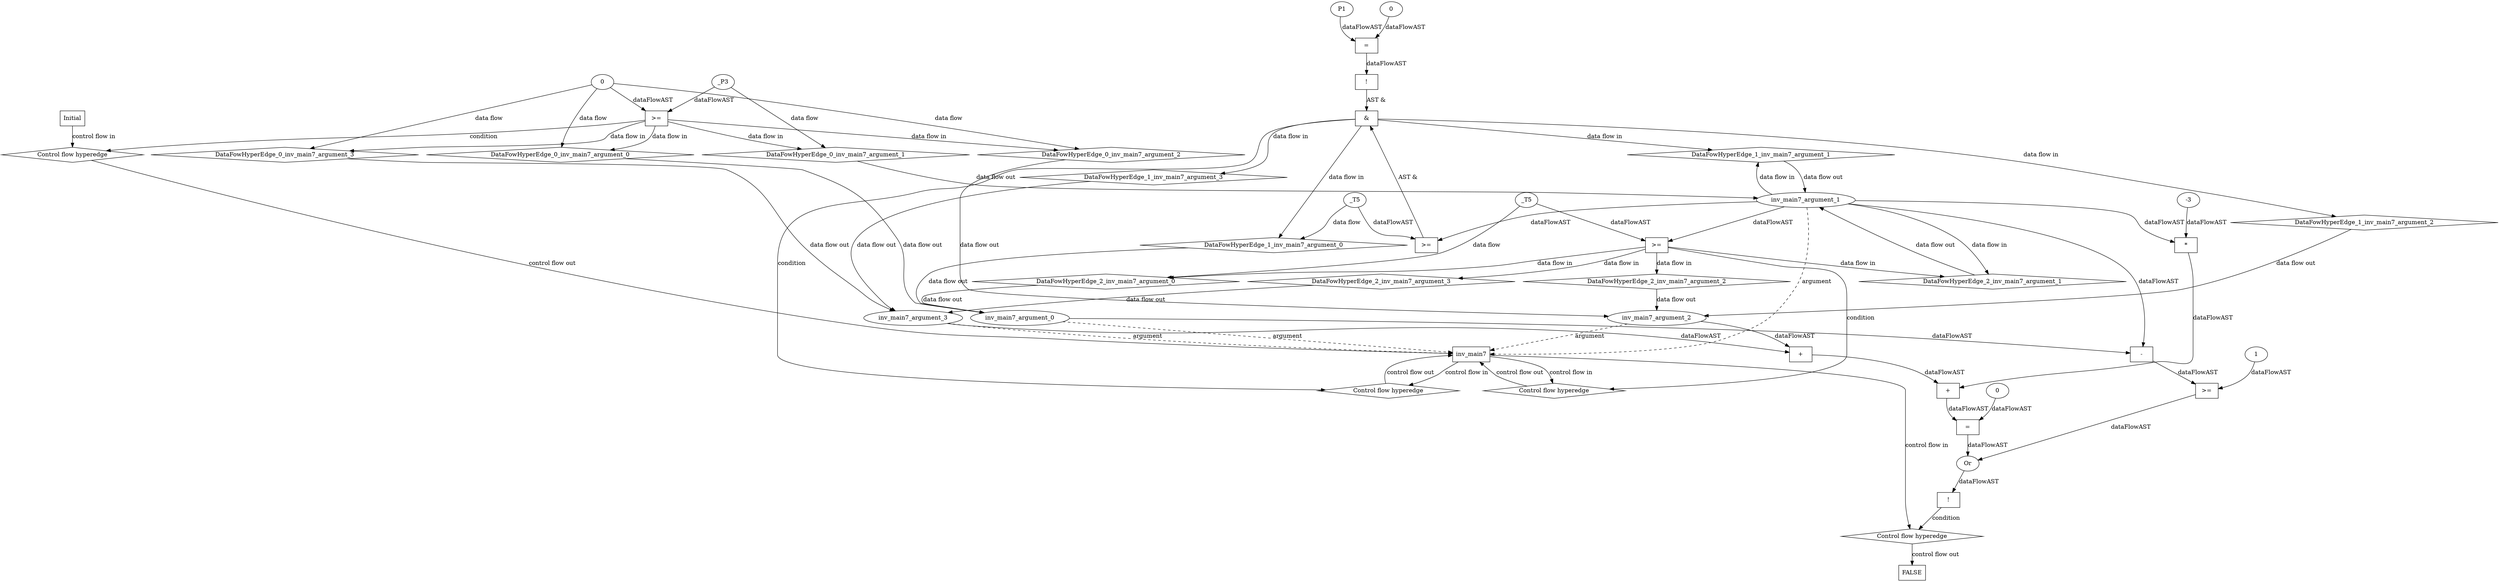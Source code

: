 digraph dag {
"inv_main7" [label="inv_main7" nodeName="inv_main7" class=cfn  shape="rect"];
FALSE [label="FALSE" nodeName=FALSE class=cfn  shape="rect"];
Initial [label="Initial" nodeName=Initial class=cfn  shape="rect"];
ControlFowHyperEdge_0 [label="Control flow hyperedge" nodeName=ControlFowHyperEdge_0 class=controlFlowHyperEdge shape="diamond"];
"Initial" -> ControlFowHyperEdge_0 [label="control flow in"]
ControlFowHyperEdge_0 -> "inv_main7" [label="control flow out"]
ControlFowHyperEdge_1 [label="Control flow hyperedge" nodeName=ControlFowHyperEdge_1 class=controlFlowHyperEdge shape="diamond"];
"inv_main7" -> ControlFowHyperEdge_1 [label="control flow in"]
ControlFowHyperEdge_1 -> "inv_main7" [label="control flow out"]
ControlFowHyperEdge_2 [label="Control flow hyperedge" nodeName=ControlFowHyperEdge_2 class=controlFlowHyperEdge shape="diamond"];
"inv_main7" -> ControlFowHyperEdge_2 [label="control flow in"]
ControlFowHyperEdge_2 -> "inv_main7" [label="control flow out"]
ControlFowHyperEdge_3 [label="Control flow hyperedge" nodeName=ControlFowHyperEdge_3 class=controlFlowHyperEdge shape="diamond"];
"inv_main7" -> ControlFowHyperEdge_3 [label="control flow in"]
ControlFowHyperEdge_3 -> "FALSE" [label="control flow out"]
"inv_main7_argument_0" [label="inv_main7_argument_0" nodeName=argument0 class=argument  head="inv_main7" shape="oval"];
"inv_main7_argument_0" -> "inv_main7"[label="argument" style="dashed"]
"inv_main7_argument_1" [label="inv_main7_argument_1" nodeName=argument1 class=argument  head="inv_main7" shape="oval"];
"inv_main7_argument_1" -> "inv_main7"[label="argument" style="dashed"]
"inv_main7_argument_2" [label="inv_main7_argument_2" nodeName=argument2 class=argument  head="inv_main7" shape="oval"];
"inv_main7_argument_2" -> "inv_main7"[label="argument" style="dashed"]
"inv_main7_argument_3" [label="inv_main7_argument_3" nodeName=argument3 class=argument  head="inv_main7" shape="oval"];
"inv_main7_argument_3" -> "inv_main7"[label="argument" style="dashed"]

"xxxinv_main7___Initial_0xxxguard_0_node_0" [label=">=" nodeName="xxxinv_main7___Initial_0xxxguard_0_node_0" class=Operator  shape="rect"];
"xxxinv_main7___Initial_0xxxdataFlow1_node_0" -> "xxxinv_main7___Initial_0xxxguard_0_node_0"[label="dataFlowAST"]
"xxxinv_main7___Initial_0xxxdataFlow_0_node_0" -> "xxxinv_main7___Initial_0xxxguard_0_node_0"[label="dataFlowAST"]

"xxxinv_main7___Initial_0xxxguard_0_node_0" -> "ControlFowHyperEdge_0" [label="condition"];
"xxxinv_main7___Initial_0xxxdataFlow_0_node_0" [label="0" nodeName="xxxinv_main7___Initial_0xxxdataFlow_0_node_0" class=Literal ];

"xxxinv_main7___Initial_0xxxdataFlow_0_node_0" -> "DataFowHyperEdge_0_inv_main7_argument_0" [label="data flow"];
"xxxinv_main7___Initial_0xxxdataFlow1_node_0" [label="_P3" nodeName="xxxinv_main7___Initial_0xxxdataFlow1_node_0" class=Constant ];

"xxxinv_main7___Initial_0xxxdataFlow1_node_0" -> "DataFowHyperEdge_0_inv_main7_argument_1" [label="data flow"];

"xxxinv_main7___Initial_0xxxdataFlow_0_node_0" -> "DataFowHyperEdge_0_inv_main7_argument_2" [label="data flow"];

"xxxinv_main7___Initial_0xxxdataFlow_0_node_0" -> "DataFowHyperEdge_0_inv_main7_argument_3" [label="data flow"];
"xxxinv_main7___inv_main7_1xxx_and" [label="&" nodeName="xxxinv_main7___inv_main7_1xxx_and" class=Operator shape="rect"];
"xxxinv_main7___inv_main7_1xxxguard_0_node_0" [label=">=" nodeName="xxxinv_main7___inv_main7_1xxxguard_0_node_0" class=Operator  shape="rect"];
"inv_main7_argument_1" -> "xxxinv_main7___inv_main7_1xxxguard_0_node_0"[label="dataFlowAST"]
"xxxinv_main7___inv_main7_1xxxdataFlow_0_node_0" -> "xxxinv_main7___inv_main7_1xxxguard_0_node_0"[label="dataFlowAST"]

"xxxinv_main7___inv_main7_1xxxguard_0_node_0" -> "xxxinv_main7___inv_main7_1xxx_and" [label="AST &"];
"xxxinv_main7___inv_main7_1xxxguard1_node_0" [label="!" nodeName="xxxinv_main7___inv_main7_1xxxguard1_node_0" class=Operator shape="rect"];
"xxxinv_main7___inv_main7_1xxxguard1_node_1" [label="=" nodeName="xxxinv_main7___inv_main7_1xxxguard1_node_1" class=Operator  shape="rect"];
"xxxinv_main7___inv_main7_1xxxguard1_node_2" [label="P1" nodeName="xxxinv_main7___inv_main7_1xxxguard1_node_2" class=Constant ];
"xxxinv_main7___inv_main7_1xxxguard1_node_3" [label="0" nodeName="xxxinv_main7___inv_main7_1xxxguard1_node_3" class=Literal ];
"xxxinv_main7___inv_main7_1xxxguard1_node_1" -> "xxxinv_main7___inv_main7_1xxxguard1_node_0"[label="dataFlowAST"]
"xxxinv_main7___inv_main7_1xxxguard1_node_2" -> "xxxinv_main7___inv_main7_1xxxguard1_node_1"[label="dataFlowAST"]
"xxxinv_main7___inv_main7_1xxxguard1_node_3" -> "xxxinv_main7___inv_main7_1xxxguard1_node_1"[label="dataFlowAST"]

"xxxinv_main7___inv_main7_1xxxguard1_node_0" -> "xxxinv_main7___inv_main7_1xxx_and" [label="AST &"];
"xxxinv_main7___inv_main7_1xxx_and" -> "ControlFowHyperEdge_1" [label="condition"];
"xxxinv_main7___inv_main7_1xxxdataFlow_0_node_0" [label="_T5" nodeName="xxxinv_main7___inv_main7_1xxxdataFlow_0_node_0" class=Constant ];

"xxxinv_main7___inv_main7_1xxxdataFlow_0_node_0" -> "DataFowHyperEdge_1_inv_main7_argument_0" [label="data flow"];
"xxxinv_main7___inv_main7_2xxxguard_0_node_0" [label=">=" nodeName="xxxinv_main7___inv_main7_2xxxguard_0_node_0" class=Operator  shape="rect"];
"inv_main7_argument_1" -> "xxxinv_main7___inv_main7_2xxxguard_0_node_0"[label="dataFlowAST"]
"xxxinv_main7___inv_main7_2xxxdataFlow_0_node_0" -> "xxxinv_main7___inv_main7_2xxxguard_0_node_0"[label="dataFlowAST"]

"xxxinv_main7___inv_main7_2xxxguard_0_node_0" -> "ControlFowHyperEdge_2" [label="condition"];
"xxxinv_main7___inv_main7_2xxxdataFlow_0_node_0" [label="_T5" nodeName="xxxinv_main7___inv_main7_2xxxdataFlow_0_node_0" class=Constant ];

"xxxinv_main7___inv_main7_2xxxdataFlow_0_node_0" -> "DataFowHyperEdge_2_inv_main7_argument_0" [label="data flow"];
"xxxFALSE___inv_main7_3xxxguard_0_node_0" [label="!" nodeName="xxxFALSE___inv_main7_3xxxguard_0_node_0" class=Operator shape="rect"];
"xxxFALSE___inv_main7_3xxxguard_0_node_1" [label="Or" nodeName="xxxFALSE___inv_main7_3xxxguard_0_node_1" class=Operator ];
"xxxFALSE___inv_main7_3xxxguard_0_node_2" [label=">=" nodeName="xxxFALSE___inv_main7_3xxxguard_0_node_2" class=Operator  shape="rect"];
"xxxFALSE___inv_main7_3xxxguard_0_node_3" [label="-" nodeName="xxxFALSE___inv_main7_3xxxguard_0_node_3" class= Operator shape="rect"];
"xxxFALSE___inv_main7_3xxxguard_0_node_6" [label="1" nodeName="xxxFALSE___inv_main7_3xxxguard_0_node_6" class=Literal ];
"xxxFALSE___inv_main7_3xxxguard_0_node_7" [label="=" nodeName="xxxFALSE___inv_main7_3xxxguard_0_node_7" class=Operator  shape="rect"];
"xxxFALSE___inv_main7_3xxxguard_0_node_8" [label="+" nodeName="xxxFALSE___inv_main7_3xxxguard_0_node_8" class= Operator shape="rect"];
"xxxFALSE___inv_main7_3xxxguard_0_node_9" [label="+" nodeName="xxxFALSE___inv_main7_3xxxguard_0_node_9" class= Operator shape="rect"];
"xxxFALSE___inv_main7_3xxxguard_0_node_12" [label="*" nodeName="xxxFALSE___inv_main7_3xxxguard_0_node_12" class=Operator  shape="rect"];
"xxxFALSE___inv_main7_3xxxguard_0_node_13" [label="-3" nodeName="xxxFALSE___inv_main7_3xxxguard_0_node_13" class=Coeff ];
"xxxFALSE___inv_main7_3xxxguard_0_node_15" [label="0" nodeName="xxxFALSE___inv_main7_3xxxguard_0_node_15" class=Literal ];
"xxxFALSE___inv_main7_3xxxguard_0_node_1" -> "xxxFALSE___inv_main7_3xxxguard_0_node_0"[label="dataFlowAST"]
"xxxFALSE___inv_main7_3xxxguard_0_node_2" -> "xxxFALSE___inv_main7_3xxxguard_0_node_1"[label="dataFlowAST"]
"xxxFALSE___inv_main7_3xxxguard_0_node_7" -> "xxxFALSE___inv_main7_3xxxguard_0_node_1"[label="dataFlowAST"]
"xxxFALSE___inv_main7_3xxxguard_0_node_3" -> "xxxFALSE___inv_main7_3xxxguard_0_node_2"[label="dataFlowAST"]
"xxxFALSE___inv_main7_3xxxguard_0_node_6" -> "xxxFALSE___inv_main7_3xxxguard_0_node_2"[label="dataFlowAST"]
"inv_main7_argument_1" -> "xxxFALSE___inv_main7_3xxxguard_0_node_3"[label="dataFlowAST"]
"inv_main7_argument_0" -> "xxxFALSE___inv_main7_3xxxguard_0_node_3"[label="dataFlowAST"]
"xxxFALSE___inv_main7_3xxxguard_0_node_8" -> "xxxFALSE___inv_main7_3xxxguard_0_node_7"[label="dataFlowAST"]
"xxxFALSE___inv_main7_3xxxguard_0_node_15" -> "xxxFALSE___inv_main7_3xxxguard_0_node_7"[label="dataFlowAST"]
"xxxFALSE___inv_main7_3xxxguard_0_node_9" -> "xxxFALSE___inv_main7_3xxxguard_0_node_8"[label="dataFlowAST"]
"xxxFALSE___inv_main7_3xxxguard_0_node_12" -> "xxxFALSE___inv_main7_3xxxguard_0_node_8"[label="dataFlowAST"]
"inv_main7_argument_3" -> "xxxFALSE___inv_main7_3xxxguard_0_node_9"[label="dataFlowAST"]
"inv_main7_argument_2" -> "xxxFALSE___inv_main7_3xxxguard_0_node_9"[label="dataFlowAST"]
"inv_main7_argument_1" -> "xxxFALSE___inv_main7_3xxxguard_0_node_12"[label="dataFlowAST"]
"xxxFALSE___inv_main7_3xxxguard_0_node_13" -> "xxxFALSE___inv_main7_3xxxguard_0_node_12"[label="dataFlowAST"]

"xxxFALSE___inv_main7_3xxxguard_0_node_0" -> "ControlFowHyperEdge_3" [label="condition"];
"DataFowHyperEdge_0_inv_main7_argument_0" [label="DataFowHyperEdge_0_inv_main7_argument_0" nodeName="DataFowHyperEdge_0_inv_main7_argument_0" class=DataFlowHyperedge shape="diamond"];
"DataFowHyperEdge_0_inv_main7_argument_0" -> "inv_main7_argument_0"[label="data flow out"]
"xxxinv_main7___Initial_0xxxguard_0_node_0" -> "DataFowHyperEdge_0_inv_main7_argument_0"[label="data flow in"]
"DataFowHyperEdge_0_inv_main7_argument_1" [label="DataFowHyperEdge_0_inv_main7_argument_1" nodeName="DataFowHyperEdge_0_inv_main7_argument_1" class=DataFlowHyperedge shape="diamond"];
"DataFowHyperEdge_0_inv_main7_argument_1" -> "inv_main7_argument_1"[label="data flow out"]
"xxxinv_main7___Initial_0xxxguard_0_node_0" -> "DataFowHyperEdge_0_inv_main7_argument_1"[label="data flow in"]
"DataFowHyperEdge_0_inv_main7_argument_2" [label="DataFowHyperEdge_0_inv_main7_argument_2" nodeName="DataFowHyperEdge_0_inv_main7_argument_2" class=DataFlowHyperedge shape="diamond"];
"DataFowHyperEdge_0_inv_main7_argument_2" -> "inv_main7_argument_2"[label="data flow out"]
"xxxinv_main7___Initial_0xxxguard_0_node_0" -> "DataFowHyperEdge_0_inv_main7_argument_2"[label="data flow in"]
"DataFowHyperEdge_0_inv_main7_argument_3" [label="DataFowHyperEdge_0_inv_main7_argument_3" nodeName="DataFowHyperEdge_0_inv_main7_argument_3" class=DataFlowHyperedge shape="diamond"];
"DataFowHyperEdge_0_inv_main7_argument_3" -> "inv_main7_argument_3"[label="data flow out"]
"xxxinv_main7___Initial_0xxxguard_0_node_0" -> "DataFowHyperEdge_0_inv_main7_argument_3"[label="data flow in"]
"DataFowHyperEdge_1_inv_main7_argument_0" [label="DataFowHyperEdge_1_inv_main7_argument_0" nodeName="DataFowHyperEdge_1_inv_main7_argument_0" class=DataFlowHyperedge shape="diamond"];
"DataFowHyperEdge_1_inv_main7_argument_0" -> "inv_main7_argument_0"[label="data flow out"]
"xxxinv_main7___inv_main7_1xxx_and" -> "DataFowHyperEdge_1_inv_main7_argument_0"[label="data flow in"]
"DataFowHyperEdge_1_inv_main7_argument_1" [label="DataFowHyperEdge_1_inv_main7_argument_1" nodeName="DataFowHyperEdge_1_inv_main7_argument_1" class=DataFlowHyperedge shape="diamond"];
"DataFowHyperEdge_1_inv_main7_argument_1" -> "inv_main7_argument_1"[label="data flow out"]
"xxxinv_main7___inv_main7_1xxx_and" -> "DataFowHyperEdge_1_inv_main7_argument_1"[label="data flow in"]
"DataFowHyperEdge_1_inv_main7_argument_2" [label="DataFowHyperEdge_1_inv_main7_argument_2" nodeName="DataFowHyperEdge_1_inv_main7_argument_2" class=DataFlowHyperedge shape="diamond"];
"DataFowHyperEdge_1_inv_main7_argument_2" -> "inv_main7_argument_2"[label="data flow out"]
"xxxinv_main7___inv_main7_1xxx_and" -> "DataFowHyperEdge_1_inv_main7_argument_2"[label="data flow in"]
"DataFowHyperEdge_1_inv_main7_argument_3" [label="DataFowHyperEdge_1_inv_main7_argument_3" nodeName="DataFowHyperEdge_1_inv_main7_argument_3" class=DataFlowHyperedge shape="diamond"];
"DataFowHyperEdge_1_inv_main7_argument_3" -> "inv_main7_argument_3"[label="data flow out"]
"xxxinv_main7___inv_main7_1xxx_and" -> "DataFowHyperEdge_1_inv_main7_argument_3"[label="data flow in"]
"DataFowHyperEdge_2_inv_main7_argument_0" [label="DataFowHyperEdge_2_inv_main7_argument_0" nodeName="DataFowHyperEdge_2_inv_main7_argument_0" class=DataFlowHyperedge shape="diamond"];
"DataFowHyperEdge_2_inv_main7_argument_0" -> "inv_main7_argument_0"[label="data flow out"]
"xxxinv_main7___inv_main7_2xxxguard_0_node_0" -> "DataFowHyperEdge_2_inv_main7_argument_0"[label="data flow in"]
"DataFowHyperEdge_2_inv_main7_argument_1" [label="DataFowHyperEdge_2_inv_main7_argument_1" nodeName="DataFowHyperEdge_2_inv_main7_argument_1" class=DataFlowHyperedge shape="diamond"];
"DataFowHyperEdge_2_inv_main7_argument_1" -> "inv_main7_argument_1"[label="data flow out"]
"xxxinv_main7___inv_main7_2xxxguard_0_node_0" -> "DataFowHyperEdge_2_inv_main7_argument_1"[label="data flow in"]
"DataFowHyperEdge_2_inv_main7_argument_2" [label="DataFowHyperEdge_2_inv_main7_argument_2" nodeName="DataFowHyperEdge_2_inv_main7_argument_2" class=DataFlowHyperedge shape="diamond"];
"DataFowHyperEdge_2_inv_main7_argument_2" -> "inv_main7_argument_2"[label="data flow out"]
"xxxinv_main7___inv_main7_2xxxguard_0_node_0" -> "DataFowHyperEdge_2_inv_main7_argument_2"[label="data flow in"]
"DataFowHyperEdge_2_inv_main7_argument_3" [label="DataFowHyperEdge_2_inv_main7_argument_3" nodeName="DataFowHyperEdge_2_inv_main7_argument_3" class=DataFlowHyperedge shape="diamond"];
"DataFowHyperEdge_2_inv_main7_argument_3" -> "inv_main7_argument_3"[label="data flow out"]
"xxxinv_main7___inv_main7_2xxxguard_0_node_0" -> "DataFowHyperEdge_2_inv_main7_argument_3"[label="data flow in"]
"inv_main7_argument_1" -> "DataFowHyperEdge_1_inv_main7_argument_1"[label="data flow in"]
"inv_main7_argument_1" -> "DataFowHyperEdge_2_inv_main7_argument_1"[label="data flow in"]




}
